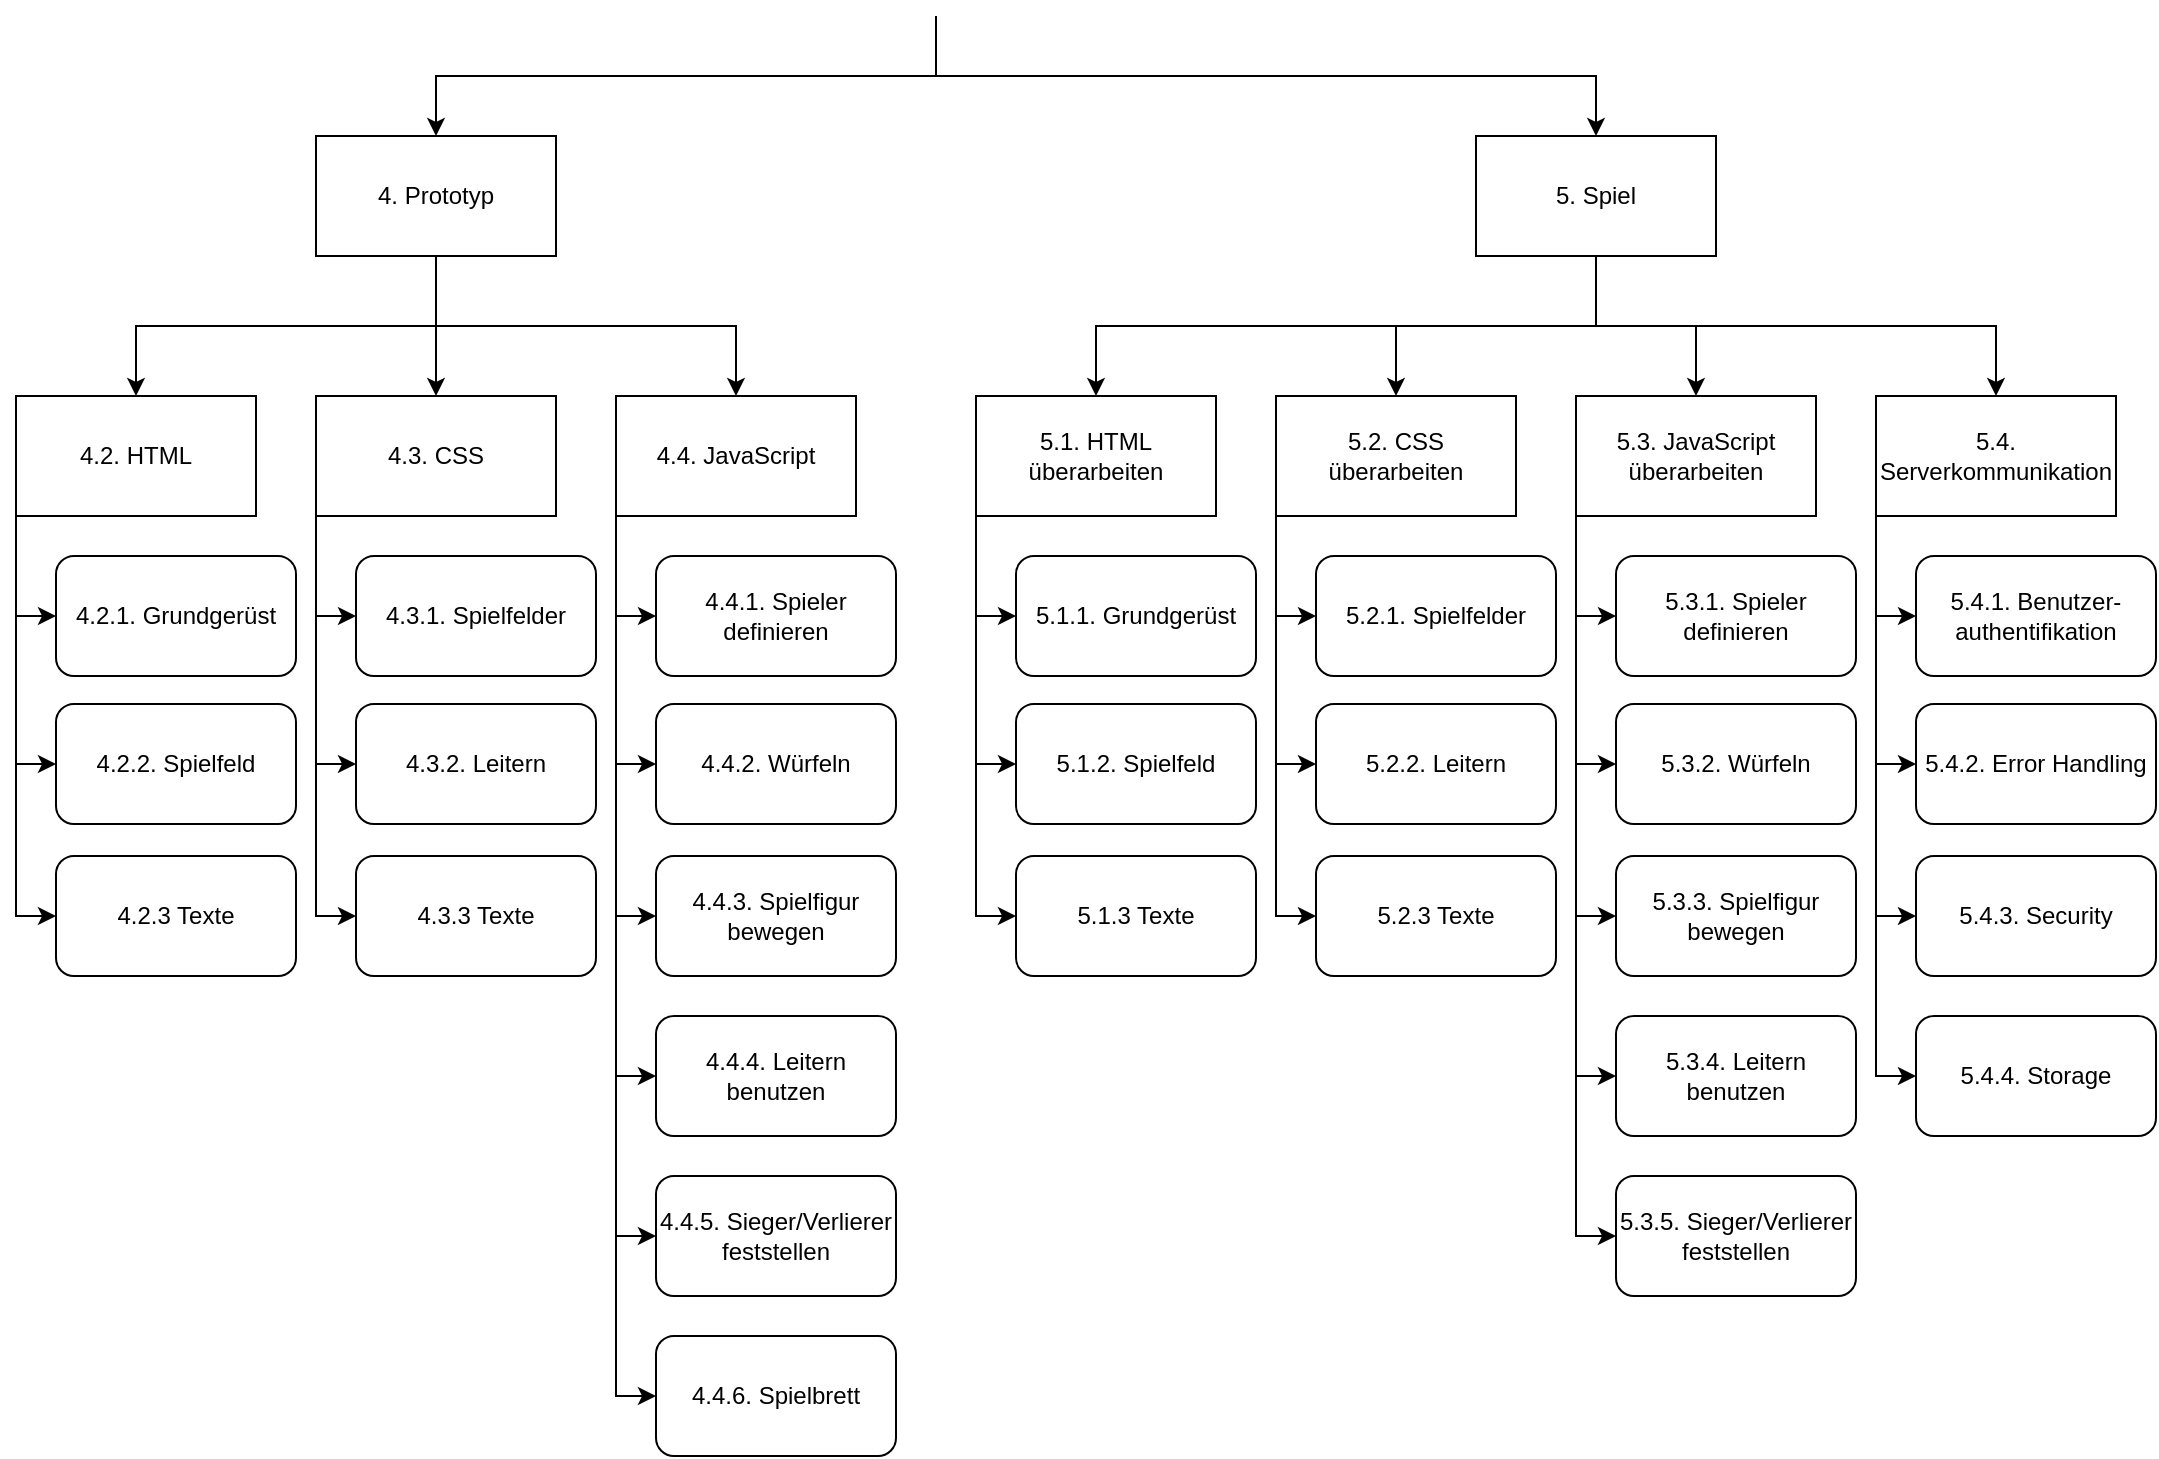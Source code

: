 <mxfile version="18.0.6" type="device"><diagram id="Z_kDL-I8rnlbOUo07qfn" name="Seite-1"><mxGraphModel dx="1298" dy="821" grid="1" gridSize="10" guides="1" tooltips="1" connect="1" arrows="1" fold="1" page="1" pageScale="1" pageWidth="1169" pageHeight="827" math="0" shadow="0"><root><mxCell id="0"/><mxCell id="1" parent="0"/><mxCell id="gsOvIQx9XBHDjJJ4B2__-1" style="edgeStyle=orthogonalEdgeStyle;rounded=0;orthogonalLoop=1;jettySize=auto;html=1;exitX=0;exitY=1;exitDx=0;exitDy=0;entryX=0;entryY=0.5;entryDx=0;entryDy=0;" parent="1" source="gbBq6D0N8bntrZD7_JWm-22" target="gbBq6D0N8bntrZD7_JWm-25" edge="1"><mxGeometry relative="1" as="geometry"/></mxCell><mxCell id="gsOvIQx9XBHDjJJ4B2__-2" style="edgeStyle=orthogonalEdgeStyle;rounded=0;orthogonalLoop=1;jettySize=auto;html=1;exitX=0;exitY=1;exitDx=0;exitDy=0;entryX=0;entryY=0.5;entryDx=0;entryDy=0;" parent="1" source="gbBq6D0N8bntrZD7_JWm-22" target="gbBq6D0N8bntrZD7_JWm-41" edge="1"><mxGeometry relative="1" as="geometry"/></mxCell><mxCell id="gsOvIQx9XBHDjJJ4B2__-3" style="edgeStyle=orthogonalEdgeStyle;rounded=0;orthogonalLoop=1;jettySize=auto;html=1;exitX=0;exitY=1;exitDx=0;exitDy=0;entryX=0;entryY=0.5;entryDx=0;entryDy=0;" parent="1" source="gbBq6D0N8bntrZD7_JWm-22" target="gbBq6D0N8bntrZD7_JWm-42" edge="1"><mxGeometry relative="1" as="geometry"/></mxCell><mxCell id="gbBq6D0N8bntrZD7_JWm-22" value="4.2. HTML" style="rounded=0;whiteSpace=wrap;html=1;" parent="1" vertex="1"><mxGeometry x="20" y="206" width="120" height="60" as="geometry"/></mxCell><mxCell id="gsOvIQx9XBHDjJJ4B2__-4" style="edgeStyle=orthogonalEdgeStyle;rounded=0;orthogonalLoop=1;jettySize=auto;html=1;exitX=0;exitY=1;exitDx=0;exitDy=0;entryX=0;entryY=0.5;entryDx=0;entryDy=0;" parent="1" source="gbBq6D0N8bntrZD7_JWm-23" target="gbBq6D0N8bntrZD7_JWm-26" edge="1"><mxGeometry relative="1" as="geometry"/></mxCell><mxCell id="gsOvIQx9XBHDjJJ4B2__-5" style="edgeStyle=orthogonalEdgeStyle;rounded=0;orthogonalLoop=1;jettySize=auto;html=1;exitX=0;exitY=1;exitDx=0;exitDy=0;entryX=0;entryY=0.5;entryDx=0;entryDy=0;" parent="1" source="gbBq6D0N8bntrZD7_JWm-23" target="gbBq6D0N8bntrZD7_JWm-43" edge="1"><mxGeometry relative="1" as="geometry"/></mxCell><mxCell id="gsOvIQx9XBHDjJJ4B2__-6" style="edgeStyle=orthogonalEdgeStyle;rounded=0;orthogonalLoop=1;jettySize=auto;html=1;exitX=0;exitY=1;exitDx=0;exitDy=0;entryX=0;entryY=0.5;entryDx=0;entryDy=0;" parent="1" source="gbBq6D0N8bntrZD7_JWm-23" target="APUUk6FbtsZryj_yHYkz-1" edge="1"><mxGeometry relative="1" as="geometry"/></mxCell><mxCell id="gbBq6D0N8bntrZD7_JWm-23" value="4.3. CSS" style="rounded=0;whiteSpace=wrap;html=1;" parent="1" vertex="1"><mxGeometry x="170" y="206" width="120" height="60" as="geometry"/></mxCell><mxCell id="gsOvIQx9XBHDjJJ4B2__-8" style="edgeStyle=orthogonalEdgeStyle;rounded=0;orthogonalLoop=1;jettySize=auto;html=1;exitX=0;exitY=1;exitDx=0;exitDy=0;entryX=0;entryY=0.5;entryDx=0;entryDy=0;" parent="1" source="gbBq6D0N8bntrZD7_JWm-24" target="gbBq6D0N8bntrZD7_JWm-44" edge="1"><mxGeometry relative="1" as="geometry"/></mxCell><mxCell id="gsOvIQx9XBHDjJJ4B2__-9" style="edgeStyle=orthogonalEdgeStyle;rounded=0;orthogonalLoop=1;jettySize=auto;html=1;exitX=0;exitY=1;exitDx=0;exitDy=0;entryX=0;entryY=0.5;entryDx=0;entryDy=0;" parent="1" source="gbBq6D0N8bntrZD7_JWm-24" target="-EOk6PUjx-pK4iK6B7TH-1" edge="1"><mxGeometry relative="1" as="geometry"/></mxCell><mxCell id="gsOvIQx9XBHDjJJ4B2__-10" style="edgeStyle=orthogonalEdgeStyle;rounded=0;orthogonalLoop=1;jettySize=auto;html=1;exitX=0;exitY=1;exitDx=0;exitDy=0;entryX=0;entryY=0.5;entryDx=0;entryDy=0;" parent="1" source="gbBq6D0N8bntrZD7_JWm-24" target="APUUk6FbtsZryj_yHYkz-2" edge="1"><mxGeometry relative="1" as="geometry"/></mxCell><mxCell id="gsOvIQx9XBHDjJJ4B2__-11" style="edgeStyle=orthogonalEdgeStyle;rounded=0;orthogonalLoop=1;jettySize=auto;html=1;exitX=0;exitY=1;exitDx=0;exitDy=0;entryX=0;entryY=0.5;entryDx=0;entryDy=0;" parent="1" source="gbBq6D0N8bntrZD7_JWm-24" target="APUUk6FbtsZryj_yHYkz-3" edge="1"><mxGeometry relative="1" as="geometry"/></mxCell><mxCell id="gsOvIQx9XBHDjJJ4B2__-12" style="edgeStyle=orthogonalEdgeStyle;rounded=0;orthogonalLoop=1;jettySize=auto;html=1;exitX=0;exitY=1;exitDx=0;exitDy=0;entryX=0;entryY=0.5;entryDx=0;entryDy=0;" parent="1" source="gbBq6D0N8bntrZD7_JWm-24" target="H_iQr3KEPCLOcAiWiK6b-1" edge="1"><mxGeometry relative="1" as="geometry"/></mxCell><mxCell id="gsOvIQx9XBHDjJJ4B2__-13" style="edgeStyle=orthogonalEdgeStyle;rounded=0;orthogonalLoop=1;jettySize=auto;html=1;exitX=0;exitY=1;exitDx=0;exitDy=0;entryX=0;entryY=0.5;entryDx=0;entryDy=0;" parent="1" source="gbBq6D0N8bntrZD7_JWm-24" target="JYIv7YrEuBTFEIO1hS4O-1" edge="1"><mxGeometry relative="1" as="geometry"><mxPoint x="320" y="706" as="targetPoint"/></mxGeometry></mxCell><mxCell id="gbBq6D0N8bntrZD7_JWm-24" value="4.4. JavaScript" style="rounded=0;whiteSpace=wrap;html=1;" parent="1" vertex="1"><mxGeometry x="320" y="206" width="120" height="60" as="geometry"/></mxCell><mxCell id="gbBq6D0N8bntrZD7_JWm-25" value="4.2.1. Grundgerüst" style="rounded=1;whiteSpace=wrap;html=1;" parent="1" vertex="1"><mxGeometry x="40" y="286" width="120" height="60" as="geometry"/></mxCell><mxCell id="gbBq6D0N8bntrZD7_JWm-26" value="4.3.1. Spielfelder" style="rounded=1;whiteSpace=wrap;html=1;" parent="1" vertex="1"><mxGeometry x="190" y="286" width="120" height="60" as="geometry"/></mxCell><mxCell id="gbBq6D0N8bntrZD7_JWm-29" style="edgeStyle=orthogonalEdgeStyle;rounded=0;orthogonalLoop=1;jettySize=auto;html=1;exitX=0.5;exitY=1;exitDx=0;exitDy=0;entryX=0.5;entryY=0;entryDx=0;entryDy=0;" parent="1" source="gbBq6D0N8bntrZD7_JWm-28" target="gbBq6D0N8bntrZD7_JWm-22" edge="1"><mxGeometry relative="1" as="geometry"/></mxCell><mxCell id="gbBq6D0N8bntrZD7_JWm-30" style="edgeStyle=orthogonalEdgeStyle;rounded=0;orthogonalLoop=1;jettySize=auto;html=1;exitX=0.5;exitY=1;exitDx=0;exitDy=0;" parent="1" source="gbBq6D0N8bntrZD7_JWm-28" target="gbBq6D0N8bntrZD7_JWm-23" edge="1"><mxGeometry relative="1" as="geometry"/></mxCell><mxCell id="gbBq6D0N8bntrZD7_JWm-31" style="edgeStyle=orthogonalEdgeStyle;rounded=0;orthogonalLoop=1;jettySize=auto;html=1;exitX=0.5;exitY=1;exitDx=0;exitDy=0;entryX=0.5;entryY=0;entryDx=0;entryDy=0;" parent="1" source="gbBq6D0N8bntrZD7_JWm-28" target="gbBq6D0N8bntrZD7_JWm-24" edge="1"><mxGeometry relative="1" as="geometry"/></mxCell><mxCell id="gbBq6D0N8bntrZD7_JWm-39" style="edgeStyle=orthogonalEdgeStyle;rounded=0;orthogonalLoop=1;jettySize=auto;html=1;exitX=0.5;exitY=0;exitDx=0;exitDy=0;endArrow=none;endFill=0;startArrow=classic;startFill=1;" parent="1" source="gbBq6D0N8bntrZD7_JWm-28" edge="1"><mxGeometry relative="1" as="geometry"><mxPoint x="480" y="16" as="targetPoint"/><Array as="points"><mxPoint x="230" y="46"/><mxPoint x="480" y="46"/></Array></mxGeometry></mxCell><mxCell id="gbBq6D0N8bntrZD7_JWm-28" value="4. Prototyp" style="rounded=0;whiteSpace=wrap;html=1;" parent="1" vertex="1"><mxGeometry x="170" y="76" width="120" height="60" as="geometry"/></mxCell><mxCell id="gbBq6D0N8bntrZD7_JWm-36" style="edgeStyle=orthogonalEdgeStyle;rounded=0;orthogonalLoop=1;jettySize=auto;html=1;exitX=0.5;exitY=1;exitDx=0;exitDy=0;entryX=0.5;entryY=0;entryDx=0;entryDy=0;" parent="1" source="gbBq6D0N8bntrZD7_JWm-32" target="gbBq6D0N8bntrZD7_JWm-33" edge="1"><mxGeometry relative="1" as="geometry"/></mxCell><mxCell id="gbBq6D0N8bntrZD7_JWm-37" style="edgeStyle=orthogonalEdgeStyle;rounded=0;orthogonalLoop=1;jettySize=auto;html=1;exitX=0.5;exitY=1;exitDx=0;exitDy=0;" parent="1" source="gbBq6D0N8bntrZD7_JWm-32" target="gbBq6D0N8bntrZD7_JWm-34" edge="1"><mxGeometry relative="1" as="geometry"/></mxCell><mxCell id="gbBq6D0N8bntrZD7_JWm-38" style="edgeStyle=orthogonalEdgeStyle;rounded=0;orthogonalLoop=1;jettySize=auto;html=1;exitX=0.5;exitY=1;exitDx=0;exitDy=0;" parent="1" source="gbBq6D0N8bntrZD7_JWm-32" target="gbBq6D0N8bntrZD7_JWm-35" edge="1"><mxGeometry relative="1" as="geometry"/></mxCell><mxCell id="gbBq6D0N8bntrZD7_JWm-40" style="edgeStyle=orthogonalEdgeStyle;rounded=0;orthogonalLoop=1;jettySize=auto;html=1;exitX=0.5;exitY=0;exitDx=0;exitDy=0;endArrow=none;endFill=0;startArrow=classic;startFill=1;" parent="1" source="gbBq6D0N8bntrZD7_JWm-32" edge="1"><mxGeometry relative="1" as="geometry"><mxPoint x="480" y="16" as="targetPoint"/><Array as="points"><mxPoint x="810" y="46"/><mxPoint x="480" y="46"/></Array></mxGeometry></mxCell><mxCell id="lO-whus-m6-TwjEDagO3-4" style="edgeStyle=orthogonalEdgeStyle;rounded=0;orthogonalLoop=1;jettySize=auto;html=1;exitX=0.5;exitY=1;exitDx=0;exitDy=0;" edge="1" parent="1" source="gbBq6D0N8bntrZD7_JWm-32" target="lO-whus-m6-TwjEDagO3-1"><mxGeometry relative="1" as="geometry"/></mxCell><mxCell id="gbBq6D0N8bntrZD7_JWm-32" value="5. Spiel" style="rounded=0;whiteSpace=wrap;html=1;" parent="1" vertex="1"><mxGeometry x="750" y="76" width="120" height="60" as="geometry"/></mxCell><mxCell id="gsOvIQx9XBHDjJJ4B2__-14" style="edgeStyle=orthogonalEdgeStyle;rounded=0;orthogonalLoop=1;jettySize=auto;html=1;exitX=0;exitY=1;exitDx=0;exitDy=0;entryX=0;entryY=0.5;entryDx=0;entryDy=0;" parent="1" source="gbBq6D0N8bntrZD7_JWm-33" target="-EOk6PUjx-pK4iK6B7TH-2" edge="1"><mxGeometry relative="1" as="geometry"/></mxCell><mxCell id="gsOvIQx9XBHDjJJ4B2__-15" style="edgeStyle=orthogonalEdgeStyle;rounded=0;orthogonalLoop=1;jettySize=auto;html=1;exitX=0;exitY=1;exitDx=0;exitDy=0;entryX=0;entryY=0.5;entryDx=0;entryDy=0;" parent="1" source="gbBq6D0N8bntrZD7_JWm-33" target="H_iQr3KEPCLOcAiWiK6b-2" edge="1"><mxGeometry relative="1" as="geometry"/></mxCell><mxCell id="gsOvIQx9XBHDjJJ4B2__-16" style="edgeStyle=orthogonalEdgeStyle;rounded=0;orthogonalLoop=1;jettySize=auto;html=1;exitX=0;exitY=1;exitDx=0;exitDy=0;entryX=0;entryY=0.5;entryDx=0;entryDy=0;" parent="1" source="gbBq6D0N8bntrZD7_JWm-33" target="H_iQr3KEPCLOcAiWiK6b-3" edge="1"><mxGeometry relative="1" as="geometry"/></mxCell><mxCell id="gbBq6D0N8bntrZD7_JWm-33" value="5.1. HTML überarbeiten" style="rounded=0;whiteSpace=wrap;html=1;" parent="1" vertex="1"><mxGeometry x="500" y="206" width="120" height="60" as="geometry"/></mxCell><mxCell id="gsOvIQx9XBHDjJJ4B2__-17" style="edgeStyle=orthogonalEdgeStyle;rounded=0;orthogonalLoop=1;jettySize=auto;html=1;exitX=0;exitY=1;exitDx=0;exitDy=0;entryX=0;entryY=0.5;entryDx=0;entryDy=0;" parent="1" source="gbBq6D0N8bntrZD7_JWm-34" target="-EOk6PUjx-pK4iK6B7TH-3" edge="1"><mxGeometry relative="1" as="geometry"/></mxCell><mxCell id="gsOvIQx9XBHDjJJ4B2__-18" style="edgeStyle=orthogonalEdgeStyle;rounded=0;orthogonalLoop=1;jettySize=auto;html=1;exitX=0;exitY=1;exitDx=0;exitDy=0;entryX=0;entryY=0.5;entryDx=0;entryDy=0;" parent="1" source="gbBq6D0N8bntrZD7_JWm-34" target="H_iQr3KEPCLOcAiWiK6b-4" edge="1"><mxGeometry relative="1" as="geometry"/></mxCell><mxCell id="gsOvIQx9XBHDjJJ4B2__-19" style="edgeStyle=orthogonalEdgeStyle;rounded=0;orthogonalLoop=1;jettySize=auto;html=1;exitX=0;exitY=1;exitDx=0;exitDy=0;entryX=0;entryY=0.5;entryDx=0;entryDy=0;" parent="1" source="gbBq6D0N8bntrZD7_JWm-34" target="H_iQr3KEPCLOcAiWiK6b-10" edge="1"><mxGeometry relative="1" as="geometry"/></mxCell><mxCell id="gbBq6D0N8bntrZD7_JWm-34" value="5.2. CSS überarbeiten" style="rounded=0;whiteSpace=wrap;html=1;" parent="1" vertex="1"><mxGeometry x="650" y="206" width="120" height="60" as="geometry"/></mxCell><mxCell id="gsOvIQx9XBHDjJJ4B2__-20" style="edgeStyle=orthogonalEdgeStyle;rounded=0;orthogonalLoop=1;jettySize=auto;html=1;exitX=0;exitY=1;exitDx=0;exitDy=0;entryX=0;entryY=0.5;entryDx=0;entryDy=0;" parent="1" source="gbBq6D0N8bntrZD7_JWm-35" target="H_iQr3KEPCLOcAiWiK6b-5" edge="1"><mxGeometry relative="1" as="geometry"/></mxCell><mxCell id="gsOvIQx9XBHDjJJ4B2__-21" style="edgeStyle=orthogonalEdgeStyle;rounded=0;orthogonalLoop=1;jettySize=auto;html=1;exitX=0;exitY=1;exitDx=0;exitDy=0;entryX=0;entryY=0.5;entryDx=0;entryDy=0;" parent="1" source="gbBq6D0N8bntrZD7_JWm-35" target="H_iQr3KEPCLOcAiWiK6b-6" edge="1"><mxGeometry relative="1" as="geometry"/></mxCell><mxCell id="gsOvIQx9XBHDjJJ4B2__-22" style="edgeStyle=orthogonalEdgeStyle;rounded=0;orthogonalLoop=1;jettySize=auto;html=1;exitX=0;exitY=1;exitDx=0;exitDy=0;entryX=0;entryY=0.5;entryDx=0;entryDy=0;" parent="1" source="gbBq6D0N8bntrZD7_JWm-35" target="H_iQr3KEPCLOcAiWiK6b-7" edge="1"><mxGeometry relative="1" as="geometry"/></mxCell><mxCell id="gsOvIQx9XBHDjJJ4B2__-23" style="edgeStyle=orthogonalEdgeStyle;rounded=0;orthogonalLoop=1;jettySize=auto;html=1;exitX=0;exitY=1;exitDx=0;exitDy=0;entryX=0;entryY=0.5;entryDx=0;entryDy=0;" parent="1" source="gbBq6D0N8bntrZD7_JWm-35" target="H_iQr3KEPCLOcAiWiK6b-8" edge="1"><mxGeometry relative="1" as="geometry"/></mxCell><mxCell id="gsOvIQx9XBHDjJJ4B2__-24" style="edgeStyle=orthogonalEdgeStyle;rounded=0;orthogonalLoop=1;jettySize=auto;html=1;exitX=0;exitY=1;exitDx=0;exitDy=0;entryX=0;entryY=0.5;entryDx=0;entryDy=0;" parent="1" source="gbBq6D0N8bntrZD7_JWm-35" target="H_iQr3KEPCLOcAiWiK6b-9" edge="1"><mxGeometry relative="1" as="geometry"/></mxCell><mxCell id="gbBq6D0N8bntrZD7_JWm-35" value="5.3. JavaScript überarbeiten" style="rounded=0;whiteSpace=wrap;html=1;" parent="1" vertex="1"><mxGeometry x="800" y="206" width="120" height="60" as="geometry"/></mxCell><mxCell id="gbBq6D0N8bntrZD7_JWm-41" value="4.2.2. Spielfeld" style="rounded=1;whiteSpace=wrap;html=1;" parent="1" vertex="1"><mxGeometry x="40" y="360" width="120" height="60" as="geometry"/></mxCell><mxCell id="gbBq6D0N8bntrZD7_JWm-42" value="4.2.3 Texte" style="rounded=1;whiteSpace=wrap;html=1;" parent="1" vertex="1"><mxGeometry x="40" y="436" width="120" height="60" as="geometry"/></mxCell><mxCell id="gbBq6D0N8bntrZD7_JWm-43" value="4.3.2. Leitern" style="rounded=1;whiteSpace=wrap;html=1;" parent="1" vertex="1"><mxGeometry x="190" y="360" width="120" height="60" as="geometry"/></mxCell><mxCell id="gbBq6D0N8bntrZD7_JWm-44" value="4.4.1. Spieler definieren" style="rounded=1;whiteSpace=wrap;html=1;" parent="1" vertex="1"><mxGeometry x="340" y="286" width="120" height="60" as="geometry"/></mxCell><mxCell id="-EOk6PUjx-pK4iK6B7TH-1" value="4.4.2. Würfeln" style="rounded=1;whiteSpace=wrap;html=1;" parent="1" vertex="1"><mxGeometry x="340" y="360" width="120" height="60" as="geometry"/></mxCell><mxCell id="-EOk6PUjx-pK4iK6B7TH-2" value="5.1.1. Grundgerüst" style="rounded=1;whiteSpace=wrap;html=1;" parent="1" vertex="1"><mxGeometry x="520" y="286" width="120" height="60" as="geometry"/></mxCell><mxCell id="-EOk6PUjx-pK4iK6B7TH-3" value="5.2.1. Spielfelder" style="rounded=1;whiteSpace=wrap;html=1;" parent="1" vertex="1"><mxGeometry x="670" y="286" width="120" height="60" as="geometry"/></mxCell><mxCell id="APUUk6FbtsZryj_yHYkz-1" value="4.3.3 Texte" style="rounded=1;whiteSpace=wrap;html=1;" parent="1" vertex="1"><mxGeometry x="190" y="436" width="120" height="60" as="geometry"/></mxCell><mxCell id="APUUk6FbtsZryj_yHYkz-2" value="4.4.3. Spielfigur bewegen" style="rounded=1;whiteSpace=wrap;html=1;" parent="1" vertex="1"><mxGeometry x="340" y="436" width="120" height="60" as="geometry"/></mxCell><mxCell id="APUUk6FbtsZryj_yHYkz-3" value="4.4.4. Leitern benutzen" style="rounded=1;whiteSpace=wrap;html=1;" parent="1" vertex="1"><mxGeometry x="340" y="516" width="120" height="60" as="geometry"/></mxCell><mxCell id="H_iQr3KEPCLOcAiWiK6b-1" value="4.4.5. Sieger/Verlierer feststellen" style="rounded=1;whiteSpace=wrap;html=1;" parent="1" vertex="1"><mxGeometry x="340" y="596" width="120" height="60" as="geometry"/></mxCell><mxCell id="H_iQr3KEPCLOcAiWiK6b-2" value="5.1.2. Spielfeld" style="rounded=1;whiteSpace=wrap;html=1;" parent="1" vertex="1"><mxGeometry x="520" y="360" width="120" height="60" as="geometry"/></mxCell><mxCell id="H_iQr3KEPCLOcAiWiK6b-3" value="5.1.3 Texte" style="rounded=1;whiteSpace=wrap;html=1;" parent="1" vertex="1"><mxGeometry x="520" y="436" width="120" height="60" as="geometry"/></mxCell><mxCell id="H_iQr3KEPCLOcAiWiK6b-4" value="5.2.2. Leitern" style="rounded=1;whiteSpace=wrap;html=1;" parent="1" vertex="1"><mxGeometry x="670" y="360" width="120" height="60" as="geometry"/></mxCell><mxCell id="H_iQr3KEPCLOcAiWiK6b-5" value="5.3.1. Spieler definieren" style="rounded=1;whiteSpace=wrap;html=1;" parent="1" vertex="1"><mxGeometry x="820" y="286" width="120" height="60" as="geometry"/></mxCell><mxCell id="H_iQr3KEPCLOcAiWiK6b-6" value="5.3.2. Würfeln" style="rounded=1;whiteSpace=wrap;html=1;" parent="1" vertex="1"><mxGeometry x="820" y="360" width="120" height="60" as="geometry"/></mxCell><mxCell id="H_iQr3KEPCLOcAiWiK6b-7" value="5.3.3. Spielfigur bewegen" style="rounded=1;whiteSpace=wrap;html=1;" parent="1" vertex="1"><mxGeometry x="820" y="436" width="120" height="60" as="geometry"/></mxCell><mxCell id="H_iQr3KEPCLOcAiWiK6b-8" value="5.3.4. Leitern benutzen" style="rounded=1;whiteSpace=wrap;html=1;" parent="1" vertex="1"><mxGeometry x="820" y="516" width="120" height="60" as="geometry"/></mxCell><mxCell id="H_iQr3KEPCLOcAiWiK6b-9" value="5.3.5. Sieger/Verlierer feststellen" style="rounded=1;whiteSpace=wrap;html=1;" parent="1" vertex="1"><mxGeometry x="820" y="596" width="120" height="60" as="geometry"/></mxCell><mxCell id="H_iQr3KEPCLOcAiWiK6b-10" value="5.2.3 Texte" style="rounded=1;whiteSpace=wrap;html=1;" parent="1" vertex="1"><mxGeometry x="670" y="436" width="120" height="60" as="geometry"/></mxCell><mxCell id="JYIv7YrEuBTFEIO1hS4O-1" value="4.4.6. Spielbrett" style="rounded=1;whiteSpace=wrap;html=1;" parent="1" vertex="1"><mxGeometry x="340" y="676" width="120" height="60" as="geometry"/></mxCell><mxCell id="lO-whus-m6-TwjEDagO3-6" style="edgeStyle=orthogonalEdgeStyle;rounded=0;orthogonalLoop=1;jettySize=auto;html=1;exitX=0;exitY=1;exitDx=0;exitDy=0;entryX=0;entryY=0.5;entryDx=0;entryDy=0;" edge="1" parent="1" source="lO-whus-m6-TwjEDagO3-1" target="lO-whus-m6-TwjEDagO3-5"><mxGeometry relative="1" as="geometry"/></mxCell><mxCell id="lO-whus-m6-TwjEDagO3-10" style="edgeStyle=orthogonalEdgeStyle;rounded=0;orthogonalLoop=1;jettySize=auto;html=1;exitX=0;exitY=1;exitDx=0;exitDy=0;entryX=0;entryY=0.5;entryDx=0;entryDy=0;" edge="1" parent="1" source="lO-whus-m6-TwjEDagO3-1" target="lO-whus-m6-TwjEDagO3-7"><mxGeometry relative="1" as="geometry"/></mxCell><mxCell id="lO-whus-m6-TwjEDagO3-12" style="edgeStyle=orthogonalEdgeStyle;rounded=0;orthogonalLoop=1;jettySize=auto;html=1;exitX=0;exitY=1;exitDx=0;exitDy=0;entryX=0;entryY=0.5;entryDx=0;entryDy=0;" edge="1" parent="1" source="lO-whus-m6-TwjEDagO3-1" target="lO-whus-m6-TwjEDagO3-8"><mxGeometry relative="1" as="geometry"/></mxCell><mxCell id="lO-whus-m6-TwjEDagO3-13" style="edgeStyle=orthogonalEdgeStyle;rounded=0;orthogonalLoop=1;jettySize=auto;html=1;exitX=0;exitY=1;exitDx=0;exitDy=0;entryX=0;entryY=0.5;entryDx=0;entryDy=0;" edge="1" parent="1" source="lO-whus-m6-TwjEDagO3-1" target="lO-whus-m6-TwjEDagO3-9"><mxGeometry relative="1" as="geometry"/></mxCell><mxCell id="lO-whus-m6-TwjEDagO3-1" value="5.4. Serverkommunikation" style="rounded=0;whiteSpace=wrap;html=1;" vertex="1" parent="1"><mxGeometry x="950" y="206" width="120" height="60" as="geometry"/></mxCell><mxCell id="lO-whus-m6-TwjEDagO3-5" value="5.4.1. Benutzer-authentifikation" style="rounded=1;whiteSpace=wrap;html=1;" vertex="1" parent="1"><mxGeometry x="970" y="286" width="120" height="60" as="geometry"/></mxCell><mxCell id="lO-whus-m6-TwjEDagO3-7" value="5.4.2. Error Handling" style="rounded=1;whiteSpace=wrap;html=1;" vertex="1" parent="1"><mxGeometry x="970" y="360" width="120" height="60" as="geometry"/></mxCell><mxCell id="lO-whus-m6-TwjEDagO3-8" value="5.4.3. Security&lt;span style=&quot;color: rgba(0, 0, 0, 0); font-family: monospace; font-size: 0px; text-align: start;&quot;&gt;%3CmxGraphModel%3E%3Croot%3E%3CmxCell%20id%3D%220%22%2F%3E%3CmxCell%20id%3D%221%22%20parent%3D%220%22%2F%3E%3CmxCell%20id%3D%222%22%20value%3D%225.4.1.%20Benutzer-authentifikation%22%20style%3D%22rounded%3D1%3BwhiteSpace%3Dwrap%3Bhtml%3D1%3B%22%20vertex%3D%221%22%20parent%3D%221%22%3E%3CmxGeometry%20x%3D%22970%22%20y%3D%22286%22%20width%3D%22120%22%20height%3D%2260%22%20as%3D%22geometry%22%2F%3E%3C%2FmxCell%3E%3C%2Froot%3E%3C%2FmxGraphModel%3E&lt;/span&gt;" style="rounded=1;whiteSpace=wrap;html=1;" vertex="1" parent="1"><mxGeometry x="970" y="436" width="120" height="60" as="geometry"/></mxCell><mxCell id="lO-whus-m6-TwjEDagO3-9" value="5.4.4. Storage" style="rounded=1;whiteSpace=wrap;html=1;" vertex="1" parent="1"><mxGeometry x="970" y="516" width="120" height="60" as="geometry"/></mxCell></root></mxGraphModel></diagram></mxfile>